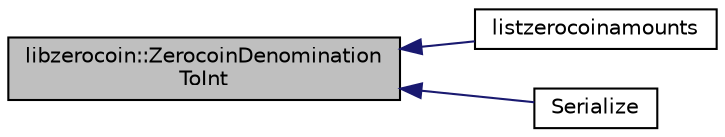 digraph "libzerocoin::ZerocoinDenominationToInt"
{
  edge [fontname="Helvetica",fontsize="10",labelfontname="Helvetica",labelfontsize="10"];
  node [fontname="Helvetica",fontsize="10",shape=record];
  rankdir="LR";
  Node222 [label="libzerocoin::ZerocoinDenomination\lToInt",height=0.2,width=0.4,color="black", fillcolor="grey75", style="filled", fontcolor="black"];
  Node222 -> Node223 [dir="back",color="midnightblue",fontsize="10",style="solid",fontname="Helvetica"];
  Node223 [label="listzerocoinamounts",height=0.2,width=0.4,color="black", fillcolor="white", style="filled",URL="$rpcwallet_8cpp.html#ae777438d3a416425546c7e0ce8adfaa9"];
  Node222 -> Node224 [dir="back",color="midnightblue",fontsize="10",style="solid",fontname="Helvetica"];
  Node224 [label="Serialize",height=0.2,width=0.4,color="black", fillcolor="white", style="filled",URL="$serialize_8h.html#abd91be69e4e9ef6545f1039eb71a5f0c"];
}

